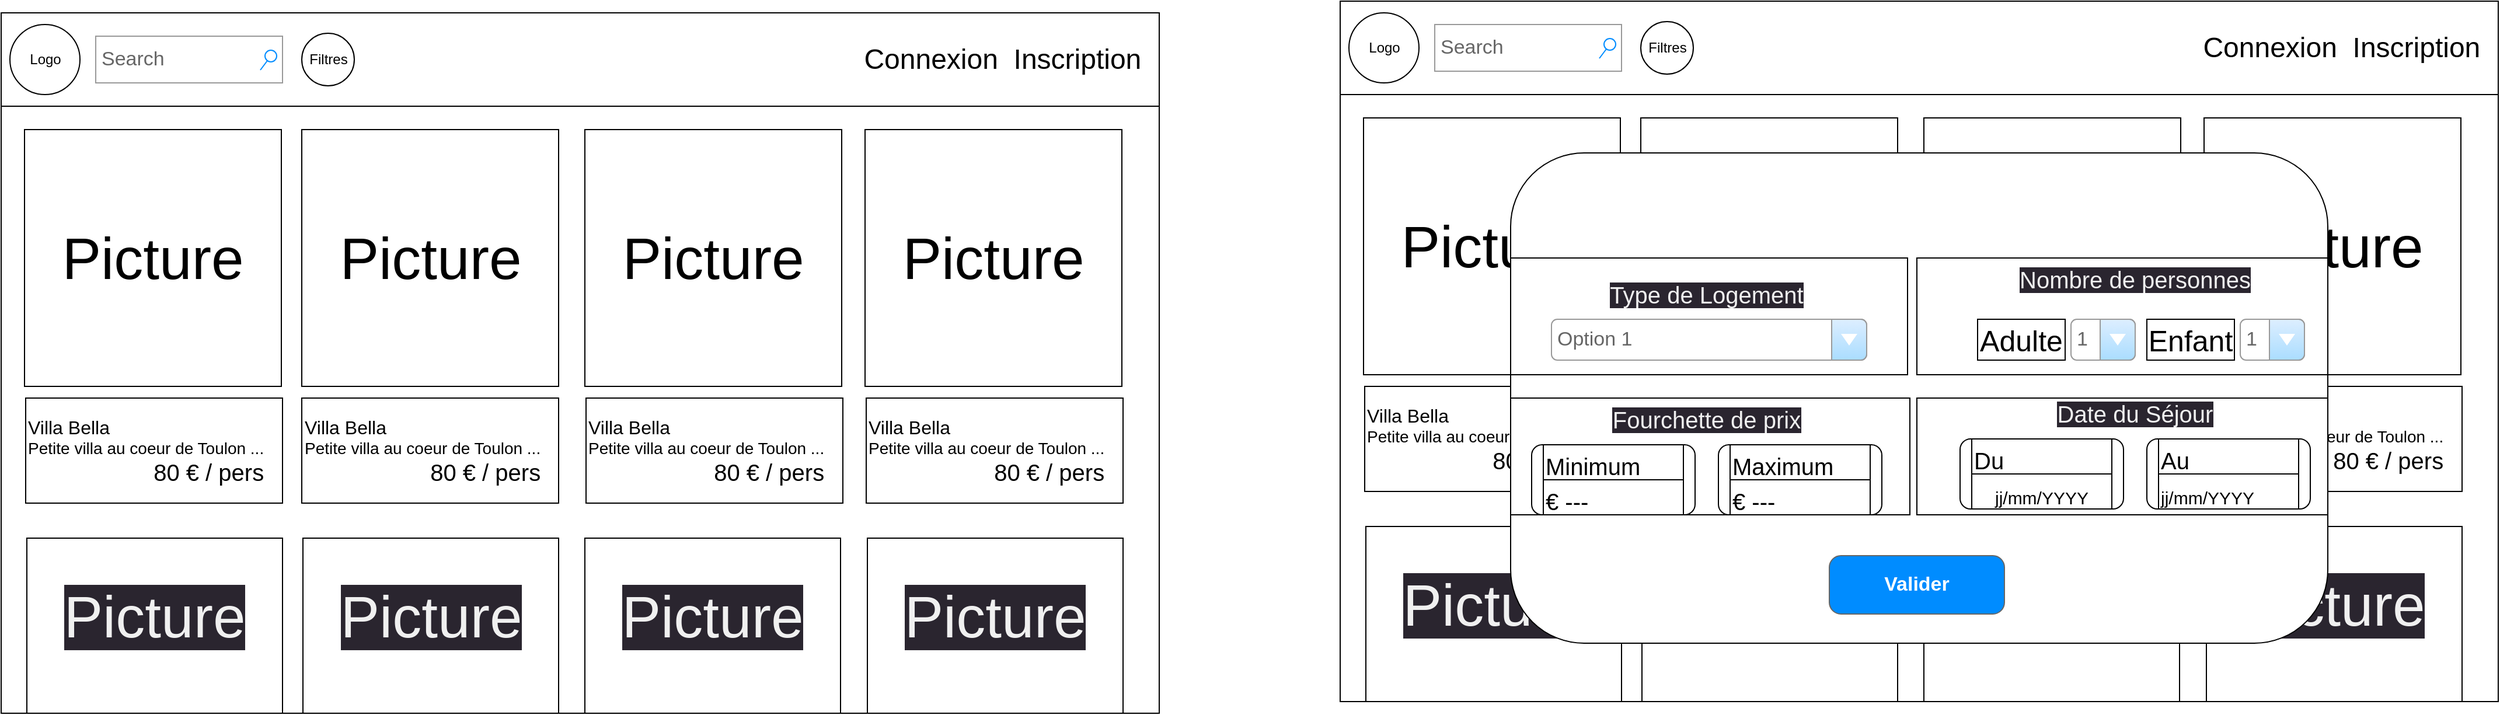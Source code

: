 <mxfile>
    <diagram id="I9FQbxelefLgMyFjd0UU" name="Page-1">
        <mxGraphModel dx="1354" dy="1948" grid="1" gridSize="10" guides="1" tooltips="1" connect="1" arrows="1" fold="1" page="1" pageScale="1" pageWidth="1169" pageHeight="827" math="0" shadow="0">
            <root>
                <mxCell id="0"/>
                <mxCell id="1" parent="0"/>
                <mxCell id="135" value="" style="swimlane;startSize=0;" parent="1" vertex="1">
                    <mxGeometry x="1280" y="90" width="992" height="600" as="geometry"/>
                </mxCell>
                <mxCell id="136" value="" style="rounded=0;whiteSpace=wrap;html=1;" parent="135" vertex="1">
                    <mxGeometry width="360" height="80" as="geometry"/>
                </mxCell>
                <mxCell id="137" value="" style="rounded=0;whiteSpace=wrap;html=1;" parent="135" vertex="1">
                    <mxGeometry width="992" height="600" as="geometry"/>
                </mxCell>
                <mxCell id="143" value="&lt;div style=&quot;text-align: justify; font-size: 16px;&quot;&gt;Villa Bella&lt;/div&gt;&lt;div style=&quot;text-align: justify; font-size: 14px;&quot;&gt;&lt;span style=&quot;background-color: initial;&quot;&gt;&lt;font style=&quot;font-size: 14px;&quot;&gt;Petite villa au coeur de Toulon ...&lt;/font&gt;&lt;/span&gt;&lt;/div&gt;&lt;div style=&quot;text-align: right;&quot;&gt;&lt;span style=&quot;font-size: 20px;&quot;&gt;80 € / pers&lt;/span&gt;&lt;/div&gt;" style="rounded=0;whiteSpace=wrap;html=1;align=left;" parent="135" vertex="1">
                    <mxGeometry x="21" y="330" width="220" height="90" as="geometry"/>
                </mxCell>
                <mxCell id="150" value="&lt;font style=&quot;font-size: 24px;&quot;&gt;Connexion&amp;nbsp; Inscription&amp;nbsp;&amp;nbsp;&lt;/font&gt;" style="rounded=0;whiteSpace=wrap;html=1;align=right;" parent="135" vertex="1">
                    <mxGeometry width="992" height="80" as="geometry"/>
                </mxCell>
                <mxCell id="138" value="Search" style="strokeWidth=1;shadow=0;dashed=0;align=center;html=1;shape=mxgraph.mockup.forms.searchBox;strokeColor=#999999;mainText=;strokeColor2=#008cff;fontColor=#666666;fontSize=17;align=left;spacingLeft=3;" parent="135" vertex="1">
                    <mxGeometry x="81" y="20" width="160" height="40" as="geometry"/>
                </mxCell>
                <mxCell id="140" value="Filtres" style="ellipse;whiteSpace=wrap;html=1;aspect=fixed;" parent="135" vertex="1">
                    <mxGeometry x="257.5" y="17.5" width="45" height="45" as="geometry"/>
                </mxCell>
                <mxCell id="141" value="Logo" style="ellipse;whiteSpace=wrap;html=1;" parent="135" vertex="1">
                    <mxGeometry x="7.5" y="10" width="60" height="60" as="geometry"/>
                </mxCell>
                <mxCell id="233" value="&lt;font style=&quot;font-size: 50px;&quot;&gt;Picture&lt;/font&gt;" style="whiteSpace=wrap;html=1;aspect=fixed;fontSize=20;" vertex="1" parent="135">
                    <mxGeometry x="20" y="100" width="220" height="220" as="geometry"/>
                </mxCell>
                <mxCell id="234" value="&lt;div style=&quot;text-align: justify; font-size: 16px;&quot;&gt;Villa Bella&lt;/div&gt;&lt;div style=&quot;text-align: justify; font-size: 14px;&quot;&gt;&lt;span style=&quot;background-color: initial;&quot;&gt;&lt;font style=&quot;font-size: 14px;&quot;&gt;Petite villa au coeur de Toulon ...&lt;/font&gt;&lt;/span&gt;&lt;/div&gt;&lt;div style=&quot;text-align: right;&quot;&gt;&lt;span style=&quot;font-size: 20px;&quot;&gt;80 € / pers&lt;/span&gt;&lt;/div&gt;" style="rounded=0;whiteSpace=wrap;html=1;align=left;" vertex="1" parent="135">
                    <mxGeometry x="257.5" y="330" width="220" height="90" as="geometry"/>
                </mxCell>
                <mxCell id="235" value="&lt;font style=&quot;font-size: 50px;&quot;&gt;Picture&lt;/font&gt;" style="whiteSpace=wrap;html=1;aspect=fixed;fontSize=20;" vertex="1" parent="135">
                    <mxGeometry x="257.5" y="100" width="220" height="220" as="geometry"/>
                </mxCell>
                <mxCell id="236" value="&lt;div style=&quot;text-align: justify; font-size: 16px;&quot;&gt;Villa Bella&lt;/div&gt;&lt;div style=&quot;text-align: justify; font-size: 14px;&quot;&gt;&lt;span style=&quot;background-color: initial;&quot;&gt;&lt;font style=&quot;font-size: 14px;&quot;&gt;Petite villa au coeur de Toulon ...&lt;/font&gt;&lt;/span&gt;&lt;/div&gt;&lt;div style=&quot;text-align: right;&quot;&gt;&lt;span style=&quot;font-size: 20px;&quot;&gt;80 € / pers&lt;/span&gt;&lt;/div&gt;" style="rounded=0;whiteSpace=wrap;html=1;align=left;" vertex="1" parent="135">
                    <mxGeometry x="501" y="330" width="220" height="90" as="geometry"/>
                </mxCell>
                <mxCell id="237" value="&lt;font style=&quot;font-size: 50px;&quot;&gt;Picture&lt;/font&gt;" style="whiteSpace=wrap;html=1;aspect=fixed;fontSize=20;" vertex="1" parent="135">
                    <mxGeometry x="500" y="100" width="220" height="220" as="geometry"/>
                </mxCell>
                <mxCell id="238" value="&lt;div style=&quot;text-align: justify; font-size: 16px;&quot;&gt;Villa Bella&lt;/div&gt;&lt;div style=&quot;text-align: justify; font-size: 14px;&quot;&gt;&lt;span style=&quot;background-color: initial;&quot;&gt;&lt;font style=&quot;font-size: 14px;&quot;&gt;Petite villa au coeur de Toulon ...&lt;/font&gt;&lt;/span&gt;&lt;/div&gt;&lt;div style=&quot;text-align: right;&quot;&gt;&lt;span style=&quot;font-size: 20px;&quot;&gt;80 € / pers&lt;/span&gt;&lt;/div&gt;" style="rounded=0;whiteSpace=wrap;html=1;align=left;" vertex="1" parent="135">
                    <mxGeometry x="741" y="330" width="220" height="90" as="geometry"/>
                </mxCell>
                <mxCell id="239" value="&lt;font style=&quot;font-size: 50px;&quot;&gt;Picture&lt;/font&gt;" style="whiteSpace=wrap;html=1;aspect=fixed;fontSize=20;" vertex="1" parent="135">
                    <mxGeometry x="740" y="100" width="220" height="220" as="geometry"/>
                </mxCell>
                <mxCell id="240" value="&#10;&lt;span style=&quot;color: rgb(240, 240, 240); font-family: Helvetica; font-size: 50px; font-style: normal; font-variant-ligatures: normal; font-variant-caps: normal; font-weight: 400; letter-spacing: normal; orphans: 2; text-align: center; text-indent: 0px; text-transform: none; widows: 2; word-spacing: 0px; -webkit-text-stroke-width: 0px; background-color: rgb(42, 37, 47); text-decoration-thickness: initial; text-decoration-style: initial; text-decoration-color: initial; float: none; display: inline !important;&quot;&gt;Picture&lt;/span&gt;&#10;&#10;" style="rounded=0;whiteSpace=wrap;html=1;" vertex="1" parent="135">
                    <mxGeometry x="22" y="450" width="219" height="150" as="geometry"/>
                </mxCell>
                <mxCell id="241" value="&#10;&lt;span style=&quot;color: rgb(240, 240, 240); font-family: Helvetica; font-size: 50px; font-style: normal; font-variant-ligatures: normal; font-variant-caps: normal; font-weight: 400; letter-spacing: normal; orphans: 2; text-align: center; text-indent: 0px; text-transform: none; widows: 2; word-spacing: 0px; -webkit-text-stroke-width: 0px; background-color: rgb(42, 37, 47); text-decoration-thickness: initial; text-decoration-style: initial; text-decoration-color: initial; float: none; display: inline !important;&quot;&gt;Picture&lt;/span&gt;&#10;&#10;" style="rounded=0;whiteSpace=wrap;html=1;" vertex="1" parent="135">
                    <mxGeometry x="500" y="450" width="219" height="150" as="geometry"/>
                </mxCell>
                <mxCell id="242" value="&#10;&lt;span style=&quot;color: rgb(240, 240, 240); font-family: Helvetica; font-size: 50px; font-style: normal; font-variant-ligatures: normal; font-variant-caps: normal; font-weight: 400; letter-spacing: normal; orphans: 2; text-align: center; text-indent: 0px; text-transform: none; widows: 2; word-spacing: 0px; -webkit-text-stroke-width: 0px; background-color: rgb(42, 37, 47); text-decoration-thickness: initial; text-decoration-style: initial; text-decoration-color: initial; float: none; display: inline !important;&quot;&gt;Picture&lt;/span&gt;&#10;&#10;" style="rounded=0;whiteSpace=wrap;html=1;" vertex="1" parent="135">
                    <mxGeometry x="258.5" y="450" width="219" height="150" as="geometry"/>
                </mxCell>
                <mxCell id="243" value="&#10;&lt;span style=&quot;color: rgb(240, 240, 240); font-family: Helvetica; font-size: 50px; font-style: normal; font-variant-ligatures: normal; font-variant-caps: normal; font-weight: 400; letter-spacing: normal; orphans: 2; text-align: center; text-indent: 0px; text-transform: none; widows: 2; word-spacing: 0px; -webkit-text-stroke-width: 0px; background-color: rgb(42, 37, 47); text-decoration-thickness: initial; text-decoration-style: initial; text-decoration-color: initial; float: none; display: inline !important;&quot;&gt;Picture&lt;/span&gt;&#10;&#10;" style="rounded=0;whiteSpace=wrap;html=1;" vertex="1" parent="135">
                    <mxGeometry x="742" y="450" width="219" height="150" as="geometry"/>
                </mxCell>
                <mxCell id="285" value="" style="swimlane;startSize=0;" vertex="1" parent="1">
                    <mxGeometry x="2427" y="80" width="992" height="600" as="geometry"/>
                </mxCell>
                <mxCell id="286" value="" style="rounded=0;whiteSpace=wrap;html=1;" vertex="1" parent="285">
                    <mxGeometry width="360" height="80" as="geometry"/>
                </mxCell>
                <mxCell id="287" value="" style="rounded=0;whiteSpace=wrap;html=1;" vertex="1" parent="285">
                    <mxGeometry width="992" height="600" as="geometry"/>
                </mxCell>
                <mxCell id="288" value="&lt;div style=&quot;text-align: justify; font-size: 16px;&quot;&gt;Villa Bella&lt;/div&gt;&lt;div style=&quot;text-align: justify; font-size: 14px;&quot;&gt;&lt;span style=&quot;background-color: initial;&quot;&gt;&lt;font style=&quot;font-size: 14px;&quot;&gt;Petite villa au coeur de Toulon ...&lt;/font&gt;&lt;/span&gt;&lt;/div&gt;&lt;div style=&quot;text-align: right;&quot;&gt;&lt;span style=&quot;font-size: 20px;&quot;&gt;80 € / pers&lt;/span&gt;&lt;/div&gt;" style="rounded=0;whiteSpace=wrap;html=1;align=left;" vertex="1" parent="285">
                    <mxGeometry x="21" y="330" width="220" height="90" as="geometry"/>
                </mxCell>
                <mxCell id="289" value="&lt;font style=&quot;font-size: 24px;&quot;&gt;Connexion&amp;nbsp; Inscription&amp;nbsp;&amp;nbsp;&lt;/font&gt;" style="rounded=0;whiteSpace=wrap;html=1;align=right;" vertex="1" parent="285">
                    <mxGeometry width="992" height="80" as="geometry"/>
                </mxCell>
                <mxCell id="290" value="Search" style="strokeWidth=1;shadow=0;dashed=0;align=center;html=1;shape=mxgraph.mockup.forms.searchBox;strokeColor=#999999;mainText=;strokeColor2=#008cff;fontColor=#666666;fontSize=17;align=left;spacingLeft=3;" vertex="1" parent="285">
                    <mxGeometry x="81" y="20" width="160" height="40" as="geometry"/>
                </mxCell>
                <mxCell id="291" value="Filtres" style="ellipse;whiteSpace=wrap;html=1;aspect=fixed;" vertex="1" parent="285">
                    <mxGeometry x="257.5" y="17.5" width="45" height="45" as="geometry"/>
                </mxCell>
                <mxCell id="292" value="Logo" style="ellipse;whiteSpace=wrap;html=1;" vertex="1" parent="285">
                    <mxGeometry x="7.5" y="10" width="60" height="60" as="geometry"/>
                </mxCell>
                <mxCell id="293" value="&lt;font style=&quot;font-size: 50px;&quot;&gt;Picture&lt;/font&gt;" style="whiteSpace=wrap;html=1;aspect=fixed;fontSize=20;" vertex="1" parent="285">
                    <mxGeometry x="20" y="100" width="220" height="220" as="geometry"/>
                </mxCell>
                <mxCell id="294" value="&lt;div style=&quot;text-align: justify; font-size: 16px;&quot;&gt;Villa Bella&lt;/div&gt;&lt;div style=&quot;text-align: justify; font-size: 14px;&quot;&gt;&lt;span style=&quot;background-color: initial;&quot;&gt;&lt;font style=&quot;font-size: 14px;&quot;&gt;Petite villa au coeur de Toulon ...&lt;/font&gt;&lt;/span&gt;&lt;/div&gt;&lt;div style=&quot;text-align: right;&quot;&gt;&lt;span style=&quot;font-size: 20px;&quot;&gt;80 € / pers&lt;/span&gt;&lt;/div&gt;" style="rounded=0;whiteSpace=wrap;html=1;align=left;" vertex="1" parent="285">
                    <mxGeometry x="257.5" y="330" width="220" height="90" as="geometry"/>
                </mxCell>
                <mxCell id="295" value="&lt;font style=&quot;font-size: 50px;&quot;&gt;Picture&lt;/font&gt;" style="whiteSpace=wrap;html=1;aspect=fixed;fontSize=20;" vertex="1" parent="285">
                    <mxGeometry x="257.5" y="100" width="220" height="220" as="geometry"/>
                </mxCell>
                <mxCell id="296" value="&lt;div style=&quot;text-align: justify; font-size: 16px;&quot;&gt;Villa Bella&lt;/div&gt;&lt;div style=&quot;text-align: justify; font-size: 14px;&quot;&gt;&lt;span style=&quot;background-color: initial;&quot;&gt;&lt;font style=&quot;font-size: 14px;&quot;&gt;Petite villa au coeur de Toulon ...&lt;/font&gt;&lt;/span&gt;&lt;/div&gt;&lt;div style=&quot;text-align: right;&quot;&gt;&lt;span style=&quot;font-size: 20px;&quot;&gt;80 € / pers&lt;/span&gt;&lt;/div&gt;" style="rounded=0;whiteSpace=wrap;html=1;align=left;" vertex="1" parent="285">
                    <mxGeometry x="501" y="330" width="220" height="90" as="geometry"/>
                </mxCell>
                <mxCell id="297" value="&lt;font style=&quot;font-size: 50px;&quot;&gt;Picture&lt;/font&gt;" style="whiteSpace=wrap;html=1;aspect=fixed;fontSize=20;" vertex="1" parent="285">
                    <mxGeometry x="500" y="100" width="220" height="220" as="geometry"/>
                </mxCell>
                <mxCell id="298" value="&lt;div style=&quot;text-align: justify; font-size: 16px;&quot;&gt;Villa Bella&lt;/div&gt;&lt;div style=&quot;text-align: justify; font-size: 14px;&quot;&gt;&lt;span style=&quot;background-color: initial;&quot;&gt;&lt;font style=&quot;font-size: 14px;&quot;&gt;Petite villa au coeur de Toulon ...&lt;/font&gt;&lt;/span&gt;&lt;/div&gt;&lt;div style=&quot;text-align: right;&quot;&gt;&lt;span style=&quot;font-size: 20px;&quot;&gt;80 € / pers&lt;/span&gt;&lt;/div&gt;" style="rounded=0;whiteSpace=wrap;html=1;align=left;" vertex="1" parent="285">
                    <mxGeometry x="741" y="330" width="220" height="90" as="geometry"/>
                </mxCell>
                <mxCell id="299" value="&lt;font style=&quot;font-size: 50px;&quot;&gt;Picture&lt;/font&gt;" style="whiteSpace=wrap;html=1;aspect=fixed;fontSize=20;" vertex="1" parent="285">
                    <mxGeometry x="740" y="100" width="220" height="220" as="geometry"/>
                </mxCell>
                <mxCell id="300" value="&#10;&lt;span style=&quot;color: rgb(240, 240, 240); font-family: Helvetica; font-size: 50px; font-style: normal; font-variant-ligatures: normal; font-variant-caps: normal; font-weight: 400; letter-spacing: normal; orphans: 2; text-align: center; text-indent: 0px; text-transform: none; widows: 2; word-spacing: 0px; -webkit-text-stroke-width: 0px; background-color: rgb(42, 37, 47); text-decoration-thickness: initial; text-decoration-style: initial; text-decoration-color: initial; float: none; display: inline !important;&quot;&gt;Picture&lt;/span&gt;&#10;&#10;" style="rounded=0;whiteSpace=wrap;html=1;" vertex="1" parent="285">
                    <mxGeometry x="22" y="450" width="219" height="150" as="geometry"/>
                </mxCell>
                <mxCell id="301" value="&#10;&lt;span style=&quot;color: rgb(240, 240, 240); font-family: Helvetica; font-size: 50px; font-style: normal; font-variant-ligatures: normal; font-variant-caps: normal; font-weight: 400; letter-spacing: normal; orphans: 2; text-align: center; text-indent: 0px; text-transform: none; widows: 2; word-spacing: 0px; -webkit-text-stroke-width: 0px; background-color: rgb(42, 37, 47); text-decoration-thickness: initial; text-decoration-style: initial; text-decoration-color: initial; float: none; display: inline !important;&quot;&gt;Picture&lt;/span&gt;&#10;&#10;" style="rounded=0;whiteSpace=wrap;html=1;" vertex="1" parent="285">
                    <mxGeometry x="500" y="450" width="219" height="150" as="geometry"/>
                </mxCell>
                <mxCell id="302" value="&#10;&lt;span style=&quot;color: rgb(240, 240, 240); font-family: Helvetica; font-size: 50px; font-style: normal; font-variant-ligatures: normal; font-variant-caps: normal; font-weight: 400; letter-spacing: normal; orphans: 2; text-align: center; text-indent: 0px; text-transform: none; widows: 2; word-spacing: 0px; -webkit-text-stroke-width: 0px; background-color: rgb(42, 37, 47); text-decoration-thickness: initial; text-decoration-style: initial; text-decoration-color: initial; float: none; display: inline !important;&quot;&gt;Picture&lt;/span&gt;&#10;&#10;" style="rounded=0;whiteSpace=wrap;html=1;" vertex="1" parent="285">
                    <mxGeometry x="258.5" y="450" width="219" height="150" as="geometry"/>
                </mxCell>
                <mxCell id="303" value="&#10;&lt;span style=&quot;color: rgb(240, 240, 240); font-family: Helvetica; font-size: 50px; font-style: normal; font-variant-ligatures: normal; font-variant-caps: normal; font-weight: 400; letter-spacing: normal; orphans: 2; text-align: center; text-indent: 0px; text-transform: none; widows: 2; word-spacing: 0px; -webkit-text-stroke-width: 0px; background-color: rgb(42, 37, 47); text-decoration-thickness: initial; text-decoration-style: initial; text-decoration-color: initial; float: none; display: inline !important;&quot;&gt;Picture&lt;/span&gt;&#10;&#10;" style="rounded=0;whiteSpace=wrap;html=1;" vertex="1" parent="285">
                    <mxGeometry x="742" y="450" width="219" height="150" as="geometry"/>
                </mxCell>
                <mxCell id="304" value="&lt;font style=&quot;font-size: 50px;&quot;&gt;Picture&lt;/font&gt;" style="whiteSpace=wrap;html=1;aspect=fixed;fontSize=20;" vertex="1" parent="285">
                    <mxGeometry x="416" y="130" width="250" height="300" as="geometry"/>
                </mxCell>
                <mxCell id="305" value="&lt;div style=&quot;text-align: justify; font-size: 16px;&quot;&gt;Villa Bella&lt;/div&gt;&lt;div style=&quot;text-align: justify; font-size: 14px;&quot;&gt;&lt;span style=&quot;background-color: initial;&quot;&gt;&lt;font style=&quot;font-size: 14px;&quot;&gt;Petite villa au coeur de Toulon ...&lt;/font&gt;&lt;/span&gt;&lt;/div&gt;&lt;div style=&quot;text-align: right;&quot;&gt;&lt;span style=&quot;font-size: 20px;&quot;&gt;80 € / pers&lt;/span&gt;&lt;/div&gt;" style="rounded=0;whiteSpace=wrap;html=1;align=left;" vertex="1" parent="285">
                    <mxGeometry x="416" y="440" width="250" height="90" as="geometry"/>
                </mxCell>
                <mxCell id="306" value="" style="rounded=1;whiteSpace=wrap;html=1;fontSize=50;" vertex="1" parent="285">
                    <mxGeometry x="146" y="130" width="700" height="420" as="geometry"/>
                </mxCell>
                <mxCell id="307" value="&lt;p style=&quot;line-height: 50%;&quot;&gt;&lt;br&gt;&lt;/p&gt;" style="rounded=0;whiteSpace=wrap;html=1;fontSize=50;" vertex="1" parent="285">
                    <mxGeometry x="146" y="340" width="342" height="100" as="geometry"/>
                </mxCell>
                <mxCell id="308" value="" style="rounded=1;whiteSpace=wrap;html=1;fontSize=30;" vertex="1" parent="285">
                    <mxGeometry x="164" y="380" width="140" height="60" as="geometry"/>
                </mxCell>
                <mxCell id="309" value="&lt;font style=&quot;font-size: 20px;&quot;&gt;€ ---&lt;/font&gt;" style="rounded=0;whiteSpace=wrap;html=1;fontSize=30;align=left;" vertex="1" parent="285">
                    <mxGeometry x="174" y="410" width="120" height="30" as="geometry"/>
                </mxCell>
                <mxCell id="310" value="&lt;font style=&quot;font-size: 20px;&quot;&gt;Minimum&lt;/font&gt;" style="rounded=0;whiteSpace=wrap;html=1;fontSize=30;align=left;" vertex="1" parent="285">
                    <mxGeometry x="174" y="380" width="120" height="30" as="geometry"/>
                </mxCell>
                <mxCell id="311" value="" style="rounded=1;whiteSpace=wrap;html=1;fontSize=30;" vertex="1" parent="285">
                    <mxGeometry x="324" y="380" width="140" height="60" as="geometry"/>
                </mxCell>
                <mxCell id="312" value="&lt;font style=&quot;font-size: 20px;&quot;&gt;€ ---&lt;/font&gt;" style="rounded=0;whiteSpace=wrap;html=1;fontSize=30;align=left;" vertex="1" parent="285">
                    <mxGeometry x="334" y="410" width="120" height="30" as="geometry"/>
                </mxCell>
                <mxCell id="313" value="&lt;font style=&quot;font-size: 20px;&quot;&gt;Maximum&lt;/font&gt;" style="rounded=0;whiteSpace=wrap;html=1;fontSize=30;align=left;" vertex="1" parent="285">
                    <mxGeometry x="334" y="380" width="120" height="30" as="geometry"/>
                </mxCell>
                <mxCell id="314" value="&lt;p style=&quot;line-height: 50%;&quot;&gt;&lt;br&gt;&lt;/p&gt;" style="rounded=0;whiteSpace=wrap;html=1;fontSize=50;" vertex="1" parent="285">
                    <mxGeometry x="146" y="220" width="340" height="100" as="geometry"/>
                </mxCell>
                <mxCell id="315" value="Option 1" style="strokeWidth=1;shadow=0;dashed=0;align=center;html=1;shape=mxgraph.mockup.forms.comboBox;strokeColor=#999999;fillColor=#ddeeff;align=left;fillColor2=#aaddff;mainText=;fontColor=#666666;fontSize=17;spacingLeft=3;" vertex="1" parent="285">
                    <mxGeometry x="181" y="272.5" width="270" height="35" as="geometry"/>
                </mxCell>
                <mxCell id="316" value="Valider" style="strokeWidth=1;shadow=0;dashed=0;align=center;html=1;shape=mxgraph.mockup.buttons.button;strokeColor=#666666;fontColor=#ffffff;mainText=;buttonStyle=round;fontSize=17;fontStyle=1;fillColor=#008cff;whiteSpace=wrap;" vertex="1" parent="285">
                    <mxGeometry x="419" y="475" width="150" height="50" as="geometry"/>
                </mxCell>
                <mxCell id="317" value="&lt;span style=&quot;color: rgb(240, 240, 240); font-family: Helvetica; font-size: 20px; font-style: normal; font-variant-ligatures: normal; font-variant-caps: normal; font-weight: 400; letter-spacing: normal; orphans: 2; text-indent: 0px; text-transform: none; widows: 2; word-spacing: 0px; -webkit-text-stroke-width: 0px; background-color: rgb(42, 37, 47); text-decoration-thickness: initial; text-decoration-style: initial; text-decoration-color: initial; float: none; display: inline !important;&quot;&gt;Fourchette de prix&lt;/span&gt;" style="text;whiteSpace=wrap;html=1;fontSize=20;align=center;" vertex="1" parent="285">
                    <mxGeometry x="219" y="340" width="190" height="30" as="geometry"/>
                </mxCell>
                <mxCell id="318" value="&lt;span style=&quot;color: rgb(240, 240, 240); font-family: Helvetica; font-size: 20px; font-style: normal; font-variant-ligatures: normal; font-variant-caps: normal; font-weight: 400; letter-spacing: normal; orphans: 2; text-indent: 0px; text-transform: none; widows: 2; word-spacing: 0px; -webkit-text-stroke-width: 0px; background-color: rgb(42, 37, 47); text-decoration-thickness: initial; text-decoration-style: initial; text-decoration-color: initial; float: none; display: inline !important;&quot;&gt;Type de Logement&lt;/span&gt;" style="text;whiteSpace=wrap;html=1;fontSize=15;align=center;" vertex="1" parent="285">
                    <mxGeometry x="214" y="232.5" width="200" height="30" as="geometry"/>
                </mxCell>
                <mxCell id="319" value="" style="rounded=0;whiteSpace=wrap;html=1;fontSize=20;" vertex="1" parent="285">
                    <mxGeometry x="494" y="220" width="352" height="100" as="geometry"/>
                </mxCell>
                <mxCell id="320" value="1" style="strokeWidth=1;shadow=0;dashed=0;align=center;html=1;shape=mxgraph.mockup.forms.comboBox;strokeColor=#999999;fillColor=#ddeeff;align=left;fillColor2=#aaddff;mainText=;fontColor=#666666;fontSize=17;spacingLeft=3;" vertex="1" parent="285">
                    <mxGeometry x="626" y="272.5" width="55" height="35" as="geometry"/>
                </mxCell>
                <mxCell id="321" value="Adulte" style="rounded=0;whiteSpace=wrap;html=1;fontSize=25;" vertex="1" parent="285">
                    <mxGeometry x="546" y="272.5" width="75" height="35" as="geometry"/>
                </mxCell>
                <mxCell id="322" value="1" style="strokeWidth=1;shadow=0;dashed=0;align=center;html=1;shape=mxgraph.mockup.forms.comboBox;strokeColor=#999999;fillColor=#ddeeff;align=left;fillColor2=#aaddff;mainText=;fontColor=#666666;fontSize=17;spacingLeft=3;" vertex="1" parent="285">
                    <mxGeometry x="771" y="272.5" width="55" height="35" as="geometry"/>
                </mxCell>
                <mxCell id="323" value="Enfant" style="rounded=0;whiteSpace=wrap;html=1;fontSize=25;" vertex="1" parent="285">
                    <mxGeometry x="691" y="272.5" width="75" height="35" as="geometry"/>
                </mxCell>
                <mxCell id="324" value="&lt;span style=&quot;color: rgb(240, 240, 240); font-family: Helvetica; font-size: 20px; font-style: normal; font-variant-ligatures: normal; font-variant-caps: normal; font-weight: 400; letter-spacing: normal; orphans: 2; text-indent: 0px; text-transform: none; widows: 2; word-spacing: 0px; -webkit-text-stroke-width: 0px; background-color: rgb(42, 37, 47); text-decoration-thickness: initial; text-decoration-style: initial; text-decoration-color: initial; float: none; display: inline !important;&quot;&gt;Nombre de personnes&lt;/span&gt;" style="text;whiteSpace=wrap;html=1;fontSize=15;align=center;" vertex="1" parent="285">
                    <mxGeometry x="566" y="220" width="230" height="30" as="geometry"/>
                </mxCell>
                <mxCell id="325" value="&lt;p style=&quot;line-height: 50%;&quot;&gt;&lt;br&gt;&lt;/p&gt;" style="rounded=0;whiteSpace=wrap;html=1;fontSize=50;" vertex="1" parent="285">
                    <mxGeometry x="494" y="340" width="352" height="100" as="geometry"/>
                </mxCell>
                <mxCell id="326" value="" style="rounded=1;whiteSpace=wrap;html=1;fontSize=30;" vertex="1" parent="285">
                    <mxGeometry x="531" y="375" width="140" height="60" as="geometry"/>
                </mxCell>
                <mxCell id="327" value="&lt;font style=&quot;font-size: 15px;&quot;&gt;jj/mm/YYYY&lt;/font&gt;" style="rounded=0;whiteSpace=wrap;html=1;fontSize=30;align=center;" vertex="1" parent="285">
                    <mxGeometry x="541" y="405" width="120" height="30" as="geometry"/>
                </mxCell>
                <mxCell id="328" value="&lt;font style=&quot;font-size: 20px;&quot;&gt;Du&lt;/font&gt;" style="rounded=0;whiteSpace=wrap;html=1;fontSize=30;align=left;" vertex="1" parent="285">
                    <mxGeometry x="541" y="375" width="120" height="30" as="geometry"/>
                </mxCell>
                <mxCell id="329" value="" style="rounded=1;whiteSpace=wrap;html=1;fontSize=30;" vertex="1" parent="285">
                    <mxGeometry x="691" y="375" width="140" height="60" as="geometry"/>
                </mxCell>
                <mxCell id="330" value="&lt;div style=&quot;text-align: center;&quot;&gt;&lt;span style=&quot;background-color: initial;&quot;&gt;&lt;font style=&quot;font-size: 15px;&quot;&gt;jj/mm/YYYY&lt;/font&gt;&lt;/span&gt;&lt;/div&gt;" style="rounded=0;whiteSpace=wrap;html=1;fontSize=30;align=left;" vertex="1" parent="285">
                    <mxGeometry x="701" y="405" width="120" height="30" as="geometry"/>
                </mxCell>
                <mxCell id="331" value="&lt;font style=&quot;font-size: 20px;&quot;&gt;Au&lt;/font&gt;" style="rounded=0;whiteSpace=wrap;html=1;fontSize=30;align=left;" vertex="1" parent="285">
                    <mxGeometry x="701" y="375" width="120" height="30" as="geometry"/>
                </mxCell>
                <mxCell id="332" value="&lt;span style=&quot;color: rgb(240, 240, 240); font-family: Helvetica; font-size: 20px; font-style: normal; font-variant-ligatures: normal; font-variant-caps: normal; font-weight: 400; letter-spacing: normal; orphans: 2; text-indent: 0px; text-transform: none; widows: 2; word-spacing: 0px; -webkit-text-stroke-width: 0px; background-color: rgb(42, 37, 47); text-decoration-thickness: initial; text-decoration-style: initial; text-decoration-color: initial; float: none; display: inline !important;&quot;&gt;Date du Séjour&lt;/span&gt;" style="text;whiteSpace=wrap;html=1;fontSize=15;align=center;" vertex="1" parent="285">
                    <mxGeometry x="596" y="335" width="170" height="30" as="geometry"/>
                </mxCell>
            </root>
        </mxGraphModel>
    </diagram>
</mxfile>